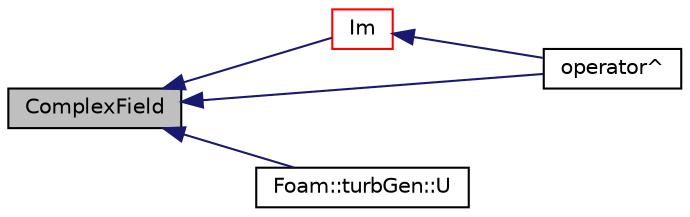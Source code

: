 digraph "ComplexField"
{
  bgcolor="transparent";
  edge [fontname="Helvetica",fontsize="10",labelfontname="Helvetica",labelfontsize="10"];
  node [fontname="Helvetica",fontsize="10",shape=record];
  rankdir="LR";
  Node1 [label="ComplexField",height=0.2,width=0.4,color="black", fillcolor="grey75", style="filled", fontcolor="black"];
  Node1 -> Node2 [dir="back",color="midnightblue",fontsize="10",style="solid",fontname="Helvetica"];
  Node2 [label="Im",height=0.2,width=0.4,color="red",URL="$a10936.html#a2aa28e1d6a7dc902f1c5ab7138866d73"];
  Node2 -> Node3 [dir="back",color="midnightblue",fontsize="10",style="solid",fontname="Helvetica"];
  Node3 [label="operator^",height=0.2,width=0.4,color="black",URL="$a10936.html#ac88b49f757f0da63b6d07d413c17dc8d"];
  Node1 -> Node3 [dir="back",color="midnightblue",fontsize="10",style="solid",fontname="Helvetica"];
  Node1 -> Node4 [dir="back",color="midnightblue",fontsize="10",style="solid",fontname="Helvetica"];
  Node4 [label="Foam::turbGen::U",height=0.2,width=0.4,color="black",URL="$a02789.html#ac16b5b99bbcb4a4593ac66c206ec681c",tooltip="Generate and return a velocity field. "];
}

